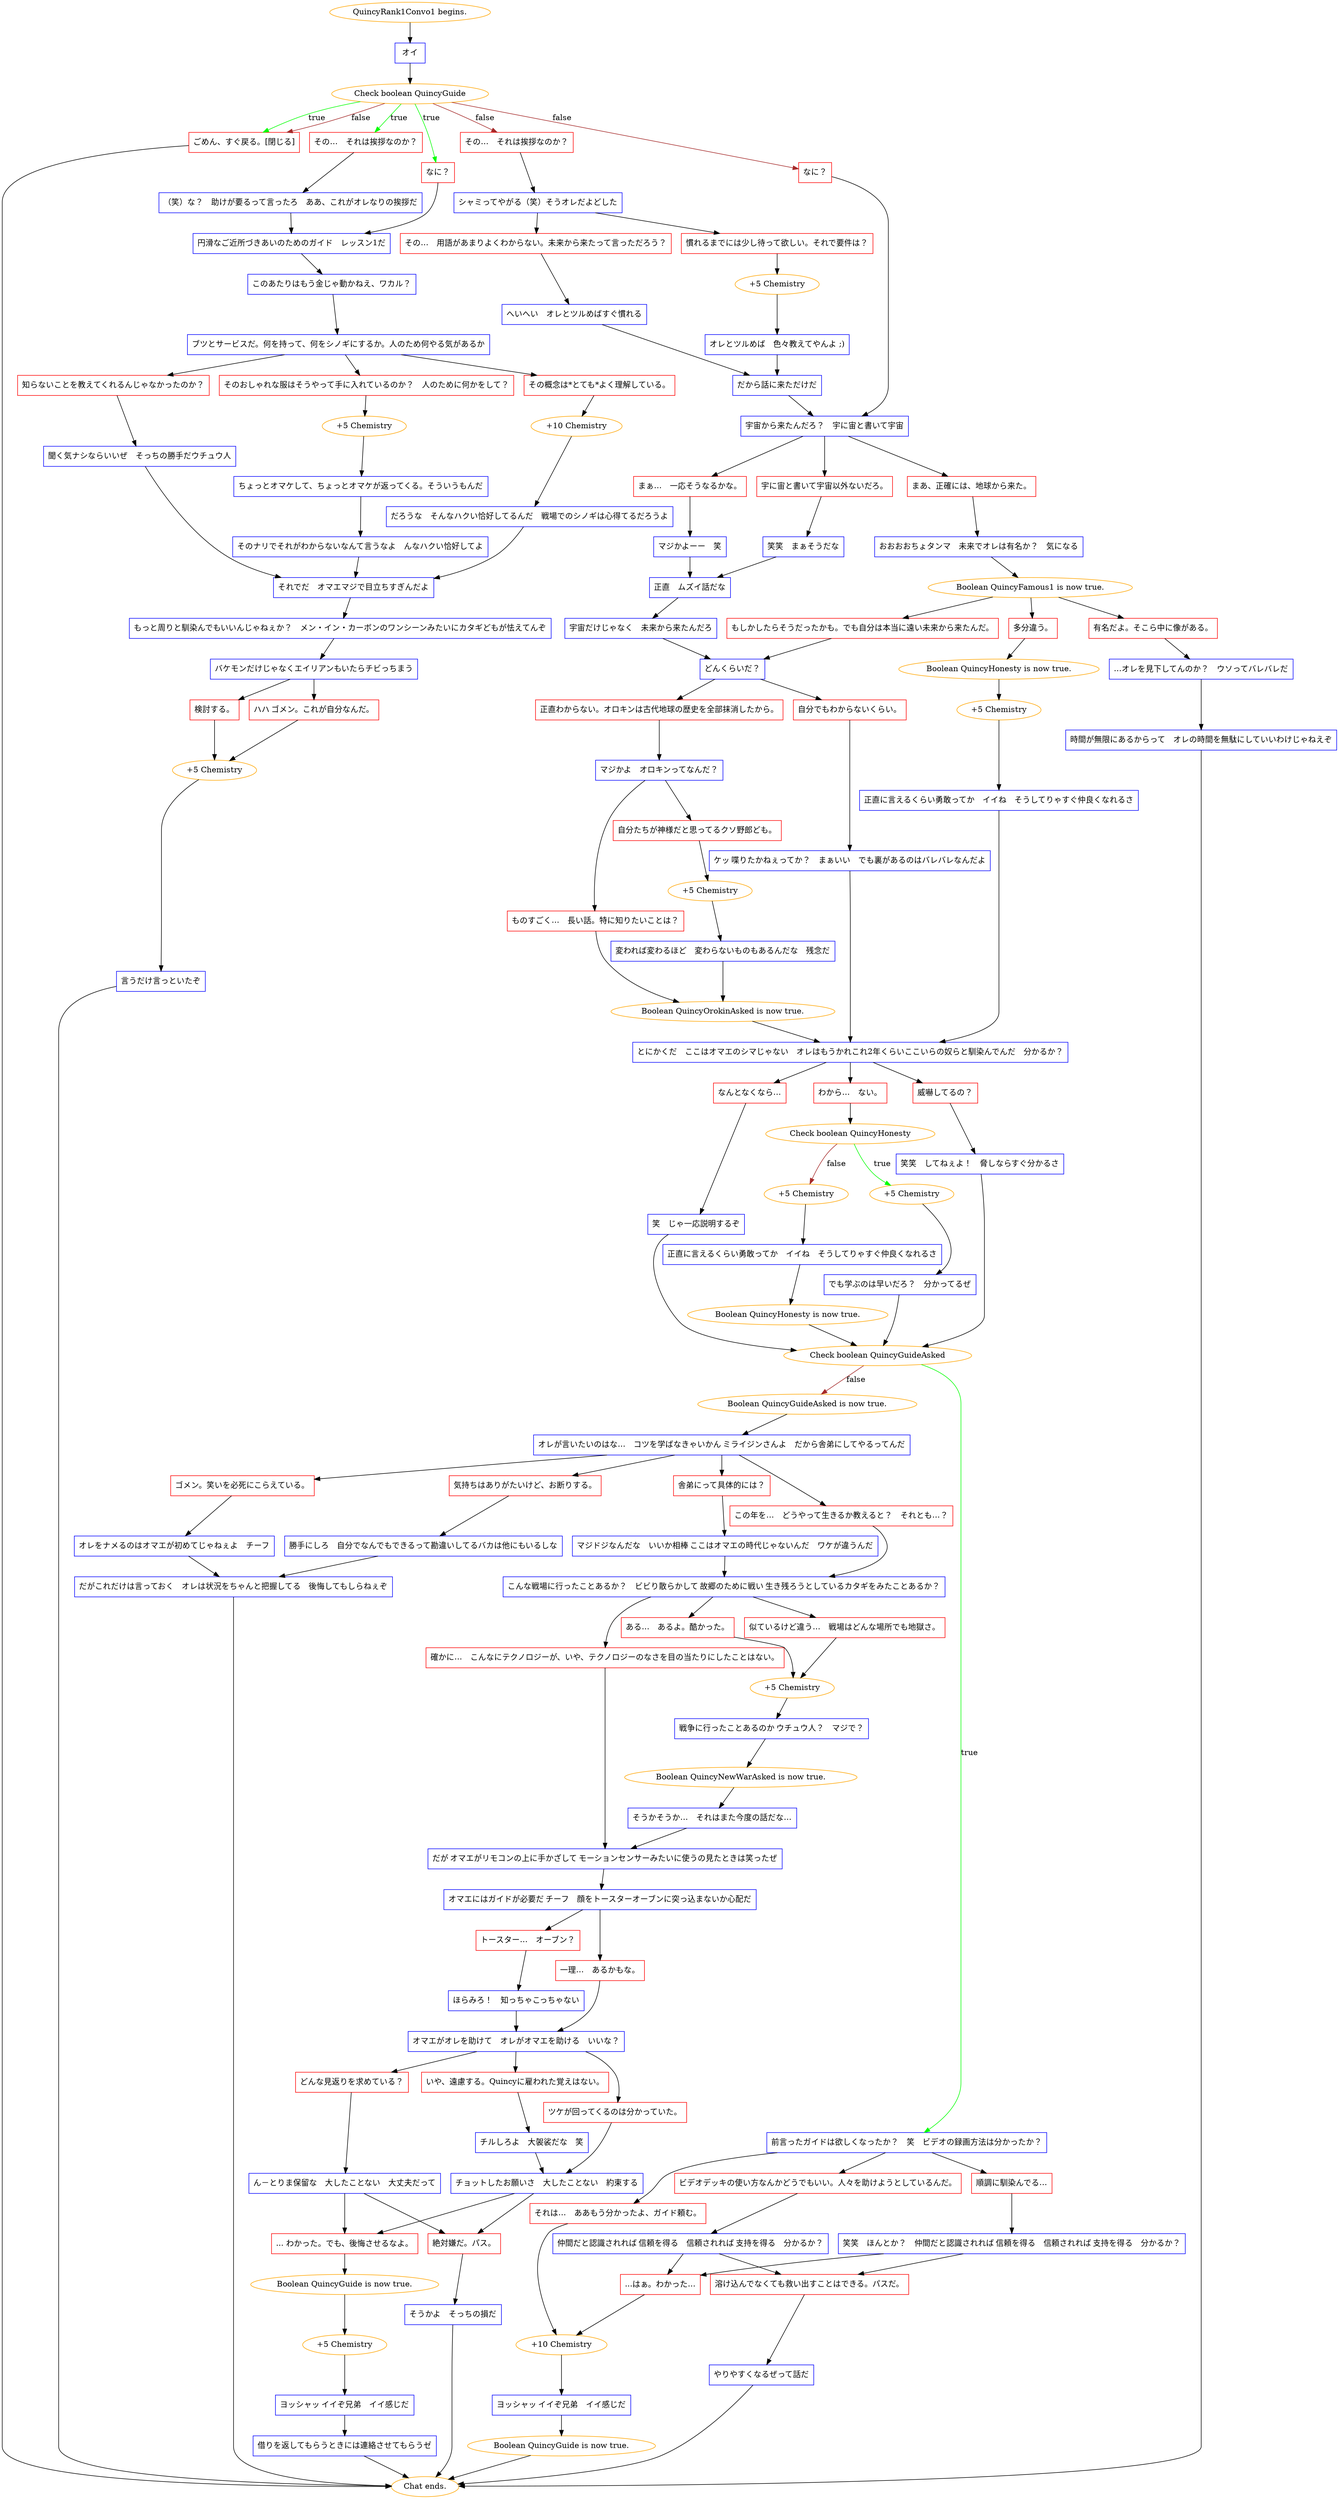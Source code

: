 digraph {
	"QuincyRank1Convo1 begins." [color=orange];
		"QuincyRank1Convo1 begins." -> j654428229;
	j654428229 [label="オイ",shape=box,color=blue];
		j654428229 -> j792879949;
	j792879949 [label="Check boolean QuincyGuide",color=orange];
		j792879949 -> j2674143960 [label=true,color=green];
		j792879949 -> j3785990092 [label=true,color=green];
		j792879949 -> j2980268767 [label=true,color=green];
		j792879949 -> j2674143960 [label=false,color=brown];
		j792879949 -> j2972653903 [label=false,color=brown];
		j792879949 -> j295025580 [label=false,color=brown];
	j2674143960 [label="ごめん、すぐ戻る。[閉じる]",shape=box,color=red];
		j2674143960 -> "Chat ends.";
	j3785990092 [label="その…　それは挨拶なのか？",shape=box,color=red];
		j3785990092 -> j1841407293;
	j2980268767 [label="なに？",shape=box,color=red];
		j2980268767 -> j3113296168;
	j2972653903 [label="その…　それは挨拶なのか？",shape=box,color=red];
		j2972653903 -> j4101959313;
	j295025580 [label="なに？",shape=box,color=red];
		j295025580 -> j4107245662;
	"Chat ends." [color=orange];
	j1841407293 [label="（笑）な？　助けが要るって言ったろ　ああ、これがオレなりの挨拶だ",shape=box,color=blue];
		j1841407293 -> j3113296168;
	j3113296168 [label="円滑なご近所づきあいのためのガイド　レッスン1だ",shape=box,color=blue];
		j3113296168 -> j2843312001;
	j4101959313 [label="シャミってやがる（笑）そうオレだよどした",shape=box,color=blue];
		j4101959313 -> j1015830816;
		j4101959313 -> j1561267310;
	j4107245662 [label="宇宙から来たんだろ？　宇に宙と書いて宇宙",shape=box,color=blue];
		j4107245662 -> j1916424422;
		j4107245662 -> j2128354587;
		j4107245662 -> j647527222;
	j2843312001 [label="このあたりはもう金じゃ動かねえ、ワカル？",shape=box,color=blue];
		j2843312001 -> j619155861;
	j1015830816 [label="その…　用語があまりよくわからない。未来から来たって言っただろう？",shape=box,color=red];
		j1015830816 -> j3755100686;
	j1561267310 [label="慣れるまでには少し待って欲しい。それで要件は？",shape=box,color=red];
		j1561267310 -> j2059056118;
	j1916424422 [label="宇に宙と書いて宇宙以外ないだろ。",shape=box,color=red];
		j1916424422 -> j3678066377;
	j2128354587 [label="まぁ…　一応そうなるかな。",shape=box,color=red];
		j2128354587 -> j3830270408;
	j647527222 [label="まあ、正確には、地球から来た。",shape=box,color=red];
		j647527222 -> j3052144586;
	j619155861 [label="ブツとサービスだ。何を持って、何をシノギにするか。人のため何やる気があるか",shape=box,color=blue];
		j619155861 -> j2184634473;
		j619155861 -> j1515439086;
		j619155861 -> j2571537027;
	j3755100686 [label="へいへい　オレとツルめばすぐ慣れる",shape=box,color=blue];
		j3755100686 -> j958247584;
	j2059056118 [label="+5 Chemistry",color=orange];
		j2059056118 -> j906029857;
	j3678066377 [label="笑笑　まぁそうだな",shape=box,color=blue];
		j3678066377 -> j823205714;
	j3830270408 [label="マジかよーー　笑",shape=box,color=blue];
		j3830270408 -> j823205714;
	j3052144586 [label="おおおおちょタンマ　未来でオレは有名か？　気になる",shape=box,color=blue];
		j3052144586 -> j3349012187;
	j2184634473 [label="そのおしゃれな服はそうやって手に入れているのか？　人のために何かをして？",shape=box,color=red];
		j2184634473 -> j2243297392;
	j1515439086 [label="その概念は*とても*よく理解している。",shape=box,color=red];
		j1515439086 -> j1825631313;
	j2571537027 [label="知らないことを教えてくれるんじゃなかったのか？",shape=box,color=red];
		j2571537027 -> j3742517977;
	j958247584 [label="だから話に来ただけだ",shape=box,color=blue];
		j958247584 -> j4107245662;
	j906029857 [label="オレとツルめば　色々教えてやんよ ;)",shape=box,color=blue];
		j906029857 -> j958247584;
	j823205714 [label="正直　ムズイ話だな",shape=box,color=blue];
		j823205714 -> j3451680378;
	j3349012187 [label="Boolean QuincyFamous1 is now true.",color=orange];
		j3349012187 -> j2798882491;
		j3349012187 -> j324990110;
		j3349012187 -> j1844832630;
	j2243297392 [label="+5 Chemistry",color=orange];
		j2243297392 -> j1399142051;
	j1825631313 [label="+10 Chemistry",color=orange];
		j1825631313 -> j2911105662;
	j3742517977 [label="聞く気ナシならいいぜ　そっちの勝手だウチュウ人",shape=box,color=blue];
		j3742517977 -> j1543797897;
	j3451680378 [label="宇宙だけじゃなく　未来から来たんだろ",shape=box,color=blue];
		j3451680378 -> j2528366090;
	j2798882491 [label="有名だよ。そこら中に像がある。",shape=box,color=red];
		j2798882491 -> j2285541789;
	j324990110 [label="多分違う。",shape=box,color=red];
		j324990110 -> j2236856386;
	j1844832630 [label="もしかしたらそうだったかも。でも自分は本当に遠い未来から来たんだ。",shape=box,color=red];
		j1844832630 -> j2528366090;
	j1399142051 [label="ちょっとオマケして、ちょっとオマケが返ってくる。そういうもんだ",shape=box,color=blue];
		j1399142051 -> j3880732290;
	j2911105662 [label="だろうな　そんなハクい恰好してるんだ　戦場でのシノギは心得てるだろうよ",shape=box,color=blue];
		j2911105662 -> j1543797897;
	j1543797897 [label="それでだ　オマエマジで目立ちすぎんだよ",shape=box,color=blue];
		j1543797897 -> j3765181713;
	j2528366090 [label="どんくらいだ？",shape=box,color=blue];
		j2528366090 -> j491641965;
		j2528366090 -> j2719216428;
	j2285541789 [label="…オレを見下してんのか？　ウソってバレバレだ",shape=box,color=blue];
		j2285541789 -> j1220342455;
	j2236856386 [label="Boolean QuincyHonesty is now true.",color=orange];
		j2236856386 -> j731426558;
	j3880732290 [label="そのナリでそれがわからないなんて言うなよ　んなハクい恰好してよ",shape=box,color=blue];
		j3880732290 -> j1543797897;
	j3765181713 [label="もっと周りと馴染んでもいいんじゃねぇか？　メン・イン・カーボンのワンシーンみたいにカタギどもが怯えてんぞ",shape=box,color=blue];
		j3765181713 -> j422414668;
	j491641965 [label="自分でもわからないくらい。",shape=box,color=red];
		j491641965 -> j2145958210;
	j2719216428 [label="正直わからない。オロキンは古代地球の歴史を全部抹消したから。",shape=box,color=red];
		j2719216428 -> j480531214;
	j1220342455 [label="時間が無限にあるからって　オレの時間を無駄にしていいわけじゃねえぞ",shape=box,color=blue];
		j1220342455 -> "Chat ends.";
	j731426558 [label="+5 Chemistry",color=orange];
		j731426558 -> j1622705572;
	j422414668 [label="バケモンだけじゃなくエイリアンもいたらチビっちまう",shape=box,color=blue];
		j422414668 -> j1771213720;
		j422414668 -> j1408230166;
	j2145958210 [label="ケッ 喋りたかねぇってか？　まぁいい　でも裏があるのはバレバレなんだよ",shape=box,color=blue];
		j2145958210 -> j1147494755;
	j480531214 [label="マジかよ　オロキンってなんだ？",shape=box,color=blue];
		j480531214 -> j3262865471;
		j480531214 -> j528386709;
	j1622705572 [label="正直に言えるくらい勇敢ってか　イイね　そうしてりゃすぐ仲良くなれるさ",shape=box,color=blue];
		j1622705572 -> j1147494755;
	j1771213720 [label="検討する。",shape=box,color=red];
		j1771213720 -> j4115191334;
	j1408230166 [label="ハハ ゴメン。これが自分なんだ。",shape=box,color=red];
		j1408230166 -> j4115191334;
	j1147494755 [label="とにかくだ　ここはオマエのシマじゃない　オレはもうかれこれ2年くらいここいらの奴らと馴染んでんだ　分かるか？",shape=box,color=blue];
		j1147494755 -> j2385784357;
		j1147494755 -> j1790725788;
		j1147494755 -> j2755484892;
	j3262865471 [label="ものすごく…　長い話。特に知りたいことは？",shape=box,color=red];
		j3262865471 -> j2450097912;
	j528386709 [label="自分たちが神様だと思ってるクソ野郎ども。",shape=box,color=red];
		j528386709 -> j3585094550;
	j4115191334 [label="+5 Chemistry",color=orange];
		j4115191334 -> j3468407330;
	j2385784357 [label="わから…　ない。",shape=box,color=red];
		j2385784357 -> j3337574288;
	j1790725788 [label="威嚇してるの？",shape=box,color=red];
		j1790725788 -> j1061719153;
	j2755484892 [label="なんとなくなら…",shape=box,color=red];
		j2755484892 -> j719962880;
	j2450097912 [label="Boolean QuincyOrokinAsked is now true.",color=orange];
		j2450097912 -> j1147494755;
	j3585094550 [label="+5 Chemistry",color=orange];
		j3585094550 -> j2619641992;
	j3468407330 [label="言うだけ言っといたぞ",shape=box,color=blue];
		j3468407330 -> "Chat ends.";
	j3337574288 [label="Check boolean QuincyHonesty",color=orange];
		j3337574288 -> j190808250 [label=true,color=green];
		j3337574288 -> j3206773132 [label=false,color=brown];
	j1061719153 [label="笑笑　してねぇよ！　脅しならすぐ分かるさ",shape=box,color=blue];
		j1061719153 -> j3086655143;
	j719962880 [label="笑　じゃ一応説明するぞ",shape=box,color=blue];
		j719962880 -> j3086655143;
	j2619641992 [label="変われば変わるほど　変わらないものもあるんだな　残念だ",shape=box,color=blue];
		j2619641992 -> j2450097912;
	j190808250 [label="+5 Chemistry",color=orange];
		j190808250 -> j4071220950;
	j3206773132 [label="+5 Chemistry",color=orange];
		j3206773132 -> j111611830;
	j3086655143 [label="Check boolean QuincyGuideAsked",color=orange];
		j3086655143 -> j2806988148 [label=true,color=green];
		j3086655143 -> j3400988566 [label=false,color=brown];
	j4071220950 [label="でも学ぶのは早いだろ？　分かってるぜ",shape=box,color=blue];
		j4071220950 -> j3086655143;
	j111611830 [label="正直に言えるくらい勇敢ってか　イイね　そうしてりゃすぐ仲良くなれるさ",shape=box,color=blue];
		j111611830 -> j1291527118;
	j2806988148 [label="前言ったガイドは欲しくなったか？　笑　ビデオの録画方法は分かったか？",shape=box,color=blue];
		j2806988148 -> j3501693745;
		j2806988148 -> j1360222186;
		j2806988148 -> j340732381;
	j3400988566 [label="Boolean QuincyGuideAsked is now true.",color=orange];
		j3400988566 -> j2377032007;
	j1291527118 [label="Boolean QuincyHonesty is now true.",color=orange];
		j1291527118 -> j3086655143;
	j3501693745 [label="それは…　ああもう分かったよ、ガイド頼む。",shape=box,color=red];
		j3501693745 -> j1300842058;
	j1360222186 [label="順調に馴染んでる…",shape=box,color=red];
		j1360222186 -> j29267540;
	j340732381 [label="ビデオデッキの使い方なんかどうでもいい。人々を助けようとしているんだ。",shape=box,color=red];
		j340732381 -> j3287340861;
	j2377032007 [label="オレが言いたいのはな…　コツを学ばなきゃいかん ミライジンさんよ　だから舎弟にしてやるってんだ",shape=box,color=blue];
		j2377032007 -> j3478331489;
		j2377032007 -> j719035155;
		j2377032007 -> j207091585;
		j2377032007 -> j3095169748;
	j1300842058 [label="+10 Chemistry",color=orange];
		j1300842058 -> j4273721916;
	j29267540 [label="笑笑　ほんとか？　仲間だと認識されれば 信頼を得る　信頼されれば 支持を得る　分かるか？",shape=box,color=blue];
		j29267540 -> j1498694785;
		j29267540 -> j605994113;
	j3287340861 [label="仲間だと認識されれば 信頼を得る　信頼されれば 支持を得る　分かるか？",shape=box,color=blue];
		j3287340861 -> j1498694785;
		j3287340861 -> j605994113;
	j3478331489 [label="この年を…　どうやって生きるか教えると？　それとも…？",shape=box,color=red];
		j3478331489 -> j2266471339;
	j719035155 [label="舎弟にって具体的には？",shape=box,color=red];
		j719035155 -> j1406248448;
	j207091585 [label="ゴメン。笑いを必死にこらえている。",shape=box,color=red];
		j207091585 -> j873028559;
	j3095169748 [label="気持ちはありがたいけど、お断りする。",shape=box,color=red];
		j3095169748 -> j216209022;
	j4273721916 [label="ヨッシャッ イイぞ兄弟　イイ感じだ",shape=box,color=blue];
		j4273721916 -> j810565081;
	j1498694785 [label="...はぁ。わかった…",shape=box,color=red];
		j1498694785 -> j1300842058;
	j605994113 [label="溶け込んでなくても救い出すことはできる。パスだ。",shape=box,color=red];
		j605994113 -> j1687384118;
	j2266471339 [label="こんな戦場に行ったことあるか？　ビビり散らかして 故郷のために戦い 生き残ろうとしているカタギをみたことあるか？",shape=box,color=blue];
		j2266471339 -> j3248586343;
		j2266471339 -> j3499618628;
		j2266471339 -> j2316014871;
	j1406248448 [label="マジドジなんだな　いいか相棒 ここはオマエの時代じゃないんだ　ワケが違うんだ",shape=box,color=blue];
		j1406248448 -> j2266471339;
	j873028559 [label="オレをナメるのはオマエが初めてじゃねぇよ　チーフ",shape=box,color=blue];
		j873028559 -> j2479959125;
	j216209022 [label="勝手にしろ　自分でなんでもできるって勘違いしてるバカは他にもいるしな",shape=box,color=blue];
		j216209022 -> j2479959125;
	j810565081 [label="Boolean QuincyGuide is now true.",color=orange];
		j810565081 -> "Chat ends.";
	j1687384118 [label="やりやすくなるぜって話だ",shape=box,color=blue];
		j1687384118 -> "Chat ends.";
	j3248586343 [label="確かに…　こんなにテクノロジーが、いや、テクノロジーのなさを目の当たりにしたことはない。",shape=box,color=red];
		j3248586343 -> j1697826068;
	j3499618628 [label="似ているけど違う…　戦場はどんな場所でも地獄さ。",shape=box,color=red];
		j3499618628 -> j3025106607;
	j2316014871 [label="ある…　あるよ。酷かった。",shape=box,color=red];
		j2316014871 -> j3025106607;
	j2479959125 [label="だがこれだけは言っておく　オレは状況をちゃんと把握してる　後悔してもしらねぇぞ",shape=box,color=blue];
		j2479959125 -> "Chat ends.";
	j1697826068 [label="だが オマエがリモコンの上に手かざして モーションセンサーみたいに使うの見たときは笑ったぜ",shape=box,color=blue];
		j1697826068 -> j2820366798;
	j3025106607 [label="+5 Chemistry",color=orange];
		j3025106607 -> j3818520771;
	j2820366798 [label="オマエにはガイドが必要だ チーフ　顔をトースターオーブンに突っ込まないか心配だ",shape=box,color=blue];
		j2820366798 -> j2731642193;
		j2820366798 -> j3521772981;
	j3818520771 [label="戦争に行ったことあるのか ウチュウ人？　マジで？",shape=box,color=blue];
		j3818520771 -> j291027359;
	j2731642193 [label="トースター…　オーブン？",shape=box,color=red];
		j2731642193 -> j2537574389;
	j3521772981 [label="一理…　あるかもな。",shape=box,color=red];
		j3521772981 -> j1305012518;
	j291027359 [label="Boolean QuincyNewWarAsked is now true.",color=orange];
		j291027359 -> j1069207347;
	j2537574389 [label="ほらみろ！　知っちゃこっちゃない",shape=box,color=blue];
		j2537574389 -> j1305012518;
	j1305012518 [label="オマエがオレを助けて　オレがオマエを助ける　いいな？",shape=box,color=blue];
		j1305012518 -> j1318954441;
		j1305012518 -> j3931340086;
		j1305012518 -> j3021589607;
	j1069207347 [label="そうかそうか…　それはまた今度の話だな…",shape=box,color=blue];
		j1069207347 -> j1697826068;
	j1318954441 [label="どんな見返りを求めている？",shape=box,color=red];
		j1318954441 -> j2388077136;
	j3931340086 [label="ツケが回ってくるのは分かっていた。",shape=box,color=red];
		j3931340086 -> j4144755998;
	j3021589607 [label="いや、遠慮する。Quincyに雇われた覚えはない。",shape=box,color=red];
		j3021589607 -> j2607773099;
	j2388077136 [label="ん－とりま保留な　大したことない　大丈夫だって",shape=box,color=blue];
		j2388077136 -> j2775723273;
		j2388077136 -> j786707410;
	j4144755998 [label="チョットしたお願いさ　大したことない　約束する",shape=box,color=blue];
		j4144755998 -> j2775723273;
		j4144755998 -> j786707410;
	j2607773099 [label="チルしろよ　大袈裟だな　笑",shape=box,color=blue];
		j2607773099 -> j4144755998;
	j2775723273 [label="... わかった。でも、後悔させるなよ。",shape=box,color=red];
		j2775723273 -> j3745530704;
	j786707410 [label="絶対嫌だ。パス。",shape=box,color=red];
		j786707410 -> j4012025757;
	j3745530704 [label="Boolean QuincyGuide is now true.",color=orange];
		j3745530704 -> j2288643081;
	j4012025757 [label="そうかよ　そっちの損だ",shape=box,color=blue];
		j4012025757 -> "Chat ends.";
	j2288643081 [label="+5 Chemistry",color=orange];
		j2288643081 -> j2862964194;
	j2862964194 [label="ヨッシャッ イイぞ兄弟　イイ感じだ",shape=box,color=blue];
		j2862964194 -> j3105140437;
	j3105140437 [label="借りを返してもらうときには連絡させてもらうゼ",shape=box,color=blue];
		j3105140437 -> "Chat ends.";
}